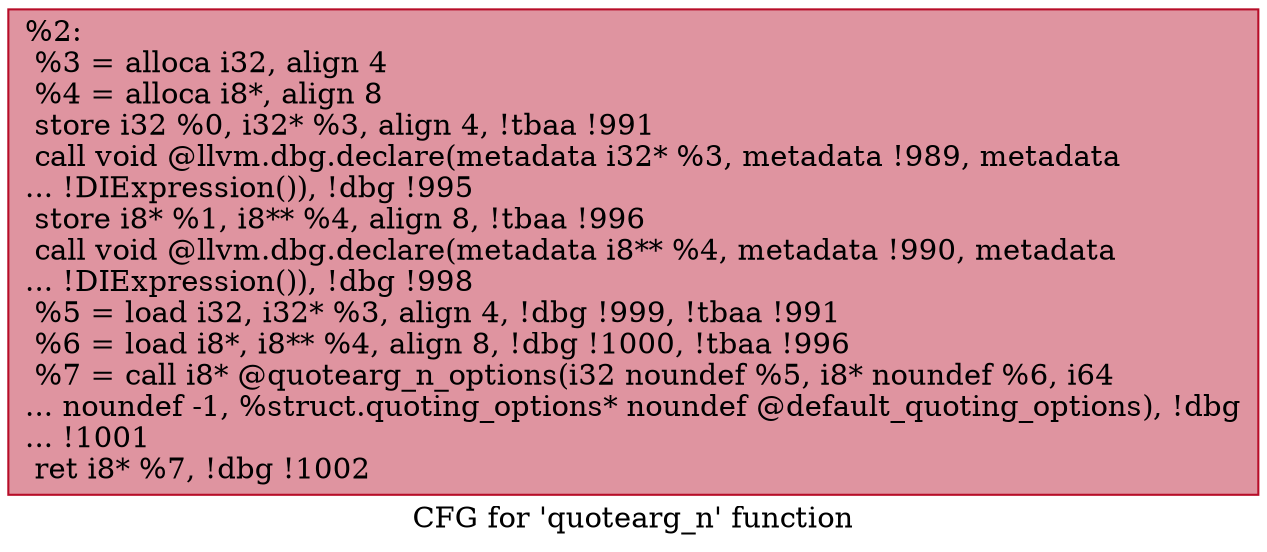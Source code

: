 digraph "CFG for 'quotearg_n' function" {
	label="CFG for 'quotearg_n' function";

	Node0xc39de0 [shape=record,color="#b70d28ff", style=filled, fillcolor="#b70d2870",label="{%2:\l  %3 = alloca i32, align 4\l  %4 = alloca i8*, align 8\l  store i32 %0, i32* %3, align 4, !tbaa !991\l  call void @llvm.dbg.declare(metadata i32* %3, metadata !989, metadata\l... !DIExpression()), !dbg !995\l  store i8* %1, i8** %4, align 8, !tbaa !996\l  call void @llvm.dbg.declare(metadata i8** %4, metadata !990, metadata\l... !DIExpression()), !dbg !998\l  %5 = load i32, i32* %3, align 4, !dbg !999, !tbaa !991\l  %6 = load i8*, i8** %4, align 8, !dbg !1000, !tbaa !996\l  %7 = call i8* @quotearg_n_options(i32 noundef %5, i8* noundef %6, i64\l... noundef -1, %struct.quoting_options* noundef @default_quoting_options), !dbg\l... !1001\l  ret i8* %7, !dbg !1002\l}"];
}
